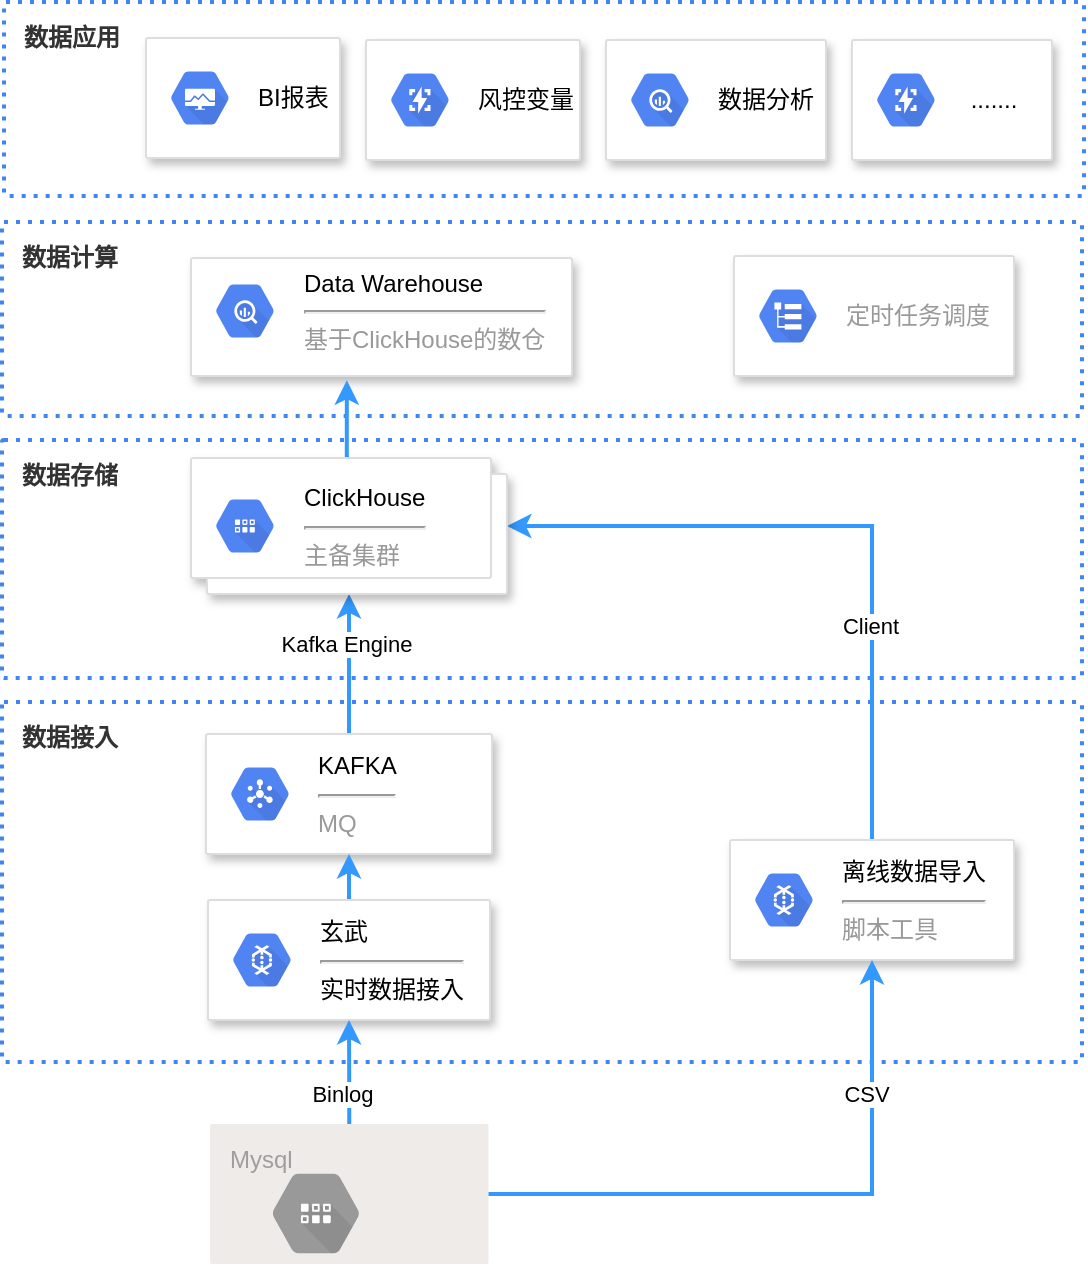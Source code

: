 <mxfile version="16.1.0" type="github">
  <diagram id="d1ab7348-05c3-a1e3-ca4d-12c340fd6b49" name="Page-1">
    <mxGraphModel dx="1638" dy="742" grid="1" gridSize="10" guides="1" tooltips="1" connect="1" arrows="1" fold="1" page="1" pageScale="1" pageWidth="1169" pageHeight="827" background="none" math="0" shadow="0">
      <root>
        <mxCell id="0" />
        <mxCell id="1" parent="0" />
        <mxCell id="nKkKjA_qCFoO7XmgPcaf-474" value="数据计算" style="rounded=1;absoluteArcSize=1;arcSize=2;html=1;strokeColor=#4284F3;gradientColor=none;shadow=0;dashed=1;fontSize=12;fontColor=#333333;align=left;verticalAlign=top;spacing=10;spacingTop=-4;fillColor=none;dashPattern=1 2;strokeWidth=2;fontStyle=1" parent="1" vertex="1">
          <mxGeometry x="15" y="160" width="540" height="97" as="geometry" />
        </mxCell>
        <mxCell id="nKkKjA_qCFoO7XmgPcaf-463" value="数据存储" style="rounded=1;absoluteArcSize=1;arcSize=2;html=1;strokeColor=#4284F3;gradientColor=none;shadow=0;dashed=1;fontSize=12;fontColor=#333333;align=left;verticalAlign=top;spacing=10;spacingTop=-4;fillColor=none;dashPattern=1 2;strokeWidth=2;fontStyle=1" parent="1" vertex="1">
          <mxGeometry x="15" y="269" width="540" height="119" as="geometry" />
        </mxCell>
        <mxCell id="341" value="数据接入" style="rounded=1;absoluteArcSize=1;arcSize=2;html=1;strokeColor=#4284F3;gradientColor=none;shadow=0;dashed=1;fontSize=12;fontColor=#333333;align=left;verticalAlign=top;spacing=10;spacingTop=-4;fillColor=none;dashPattern=1 2;strokeWidth=2;fontStyle=1" parent="1" vertex="1">
          <mxGeometry x="15" y="400" width="540" height="180" as="geometry" />
        </mxCell>
        <mxCell id="384" value="" style="strokeColor=#dddddd;fillColor=#ffffff;shadow=1;strokeWidth=1;rounded=1;absoluteArcSize=1;arcSize=2;fontSize=12;fontColor=#9E9E9E;align=center;html=1;" parent="1" vertex="1">
          <mxGeometry x="109.5" y="178" width="190.5" height="59" as="geometry" />
        </mxCell>
        <mxCell id="385" value="&lt;font color=&quot;#000000&quot;&gt;Data Warehouse&lt;/font&gt;&lt;br&gt;&lt;hr&gt;基于ClickHouse的数仓" style="dashed=0;connectable=0;html=1;fillColor=#5184F3;strokeColor=none;shape=mxgraph.gcp2.hexIcon;prIcon=bigquery;part=1;labelPosition=right;verticalLabelPosition=middle;align=left;verticalAlign=top;spacingLeft=5;fontColor=#999999;fontSize=12;spacingTop=-8;" parent="384" vertex="1">
          <mxGeometry width="44" height="39" relative="1" as="geometry">
            <mxPoint x="5" y="7" as="offset" />
          </mxGeometry>
        </mxCell>
        <mxCell id="nKkKjA_qCFoO7XmgPcaf-471" style="edgeStyle=orthogonalEdgeStyle;rounded=0;orthogonalLoop=1;jettySize=auto;html=1;exitX=0.5;exitY=0;exitDx=0;exitDy=0;entryX=1;entryY=0.5;entryDx=0;entryDy=0;fontColor=#000000;strokeColor=#3399FF;strokeWidth=2;" parent="1" source="nKkKjA_qCFoO7XmgPcaf-421" target="nKkKjA_qCFoO7XmgPcaf-455" edge="1">
          <mxGeometry relative="1" as="geometry" />
        </mxCell>
        <mxCell id="nKkKjA_qCFoO7XmgPcaf-472" value="Client" style="edgeLabel;html=1;align=center;verticalAlign=middle;resizable=0;points=[];fontColor=#000000;" parent="nKkKjA_qCFoO7XmgPcaf-471" vertex="1" connectable="0">
          <mxGeometry x="-0.368" y="1" relative="1" as="geometry">
            <mxPoint as="offset" />
          </mxGeometry>
        </mxCell>
        <mxCell id="nKkKjA_qCFoO7XmgPcaf-421" value="" style="strokeColor=#dddddd;shadow=1;strokeWidth=1;rounded=1;absoluteArcSize=1;arcSize=2;fontColor=#333333;fillColor=#FFFFFF;" parent="1" vertex="1">
          <mxGeometry x="379" y="469" width="142" height="60" as="geometry" />
        </mxCell>
        <mxCell id="nKkKjA_qCFoO7XmgPcaf-422" value="&lt;font color=&quot;#000000&quot;&gt;离线数据导入&lt;/font&gt;&lt;hr&gt;脚本工具" style="sketch=0;dashed=0;connectable=0;html=1;fillColor=#5184F3;strokeColor=none;shape=mxgraph.gcp2.hexIcon;prIcon=cloud_dataflow;part=1;labelPosition=right;verticalLabelPosition=middle;align=left;verticalAlign=middle;spacingLeft=5;fontColor=#999999;fontSize=12;" parent="nKkKjA_qCFoO7XmgPcaf-421" vertex="1">
          <mxGeometry y="0.5" width="44" height="39" relative="1" as="geometry">
            <mxPoint x="5" y="-19.5" as="offset" />
          </mxGeometry>
        </mxCell>
        <mxCell id="nKkKjA_qCFoO7XmgPcaf-469" style="edgeStyle=orthogonalEdgeStyle;rounded=0;orthogonalLoop=1;jettySize=auto;html=1;exitX=0.5;exitY=0;exitDx=0;exitDy=0;entryX=0.5;entryY=1;entryDx=0;entryDy=0;fontColor=#000000;strokeColor=#3399FF;strokeWidth=2;" parent="1" source="nKkKjA_qCFoO7XmgPcaf-423" target="nKkKjA_qCFoO7XmgPcaf-455" edge="1">
          <mxGeometry relative="1" as="geometry" />
        </mxCell>
        <mxCell id="nKkKjA_qCFoO7XmgPcaf-473" value="Kafka Engine" style="edgeLabel;html=1;align=center;verticalAlign=middle;resizable=0;points=[];fontColor=#000000;" parent="nKkKjA_qCFoO7XmgPcaf-469" vertex="1" connectable="0">
          <mxGeometry x="0.299" y="2" relative="1" as="geometry">
            <mxPoint as="offset" />
          </mxGeometry>
        </mxCell>
        <mxCell id="nKkKjA_qCFoO7XmgPcaf-423" value="" style="strokeColor=#dddddd;shadow=1;strokeWidth=1;rounded=1;absoluteArcSize=1;arcSize=2;fontColor=#333333;fillColor=#FFFFFF;" parent="1" vertex="1">
          <mxGeometry x="117" y="416" width="143" height="60" as="geometry" />
        </mxCell>
        <mxCell id="nKkKjA_qCFoO7XmgPcaf-424" value="&lt;font color=&quot;#000000&quot;&gt;KAFKA&lt;br&gt;&lt;/font&gt;&lt;hr&gt;MQ" style="sketch=0;dashed=0;connectable=0;html=1;fillColor=#5184F3;strokeColor=none;shape=mxgraph.gcp2.hexIcon;prIcon=cloud_pubsub;part=1;labelPosition=right;verticalLabelPosition=middle;align=left;verticalAlign=middle;spacingLeft=5;fontColor=#999999;fontSize=12;" parent="nKkKjA_qCFoO7XmgPcaf-423" vertex="1">
          <mxGeometry y="0.5" width="44" height="39" relative="1" as="geometry">
            <mxPoint x="5" y="-19.5" as="offset" />
          </mxGeometry>
        </mxCell>
        <mxCell id="nKkKjA_qCFoO7XmgPcaf-462" style="edgeStyle=orthogonalEdgeStyle;rounded=0;orthogonalLoop=1;jettySize=auto;html=1;exitX=0.5;exitY=0;exitDx=0;exitDy=0;fontColor=#000000;strokeColor=#3399FF;strokeWidth=2;" parent="1" source="nKkKjA_qCFoO7XmgPcaf-436" target="nKkKjA_qCFoO7XmgPcaf-423" edge="1">
          <mxGeometry relative="1" as="geometry" />
        </mxCell>
        <mxCell id="nKkKjA_qCFoO7XmgPcaf-436" value="" style="strokeColor=#dddddd;shadow=1;strokeWidth=1;rounded=1;absoluteArcSize=1;arcSize=2;fontColor=#000000;fillColor=#FFFFFF;" parent="1" vertex="1">
          <mxGeometry x="118" y="499" width="141" height="60" as="geometry" />
        </mxCell>
        <mxCell id="nKkKjA_qCFoO7XmgPcaf-437" value="&lt;font color=&quot;#000000&quot;&gt;玄武&lt;/font&gt;&lt;hr&gt;&lt;font color=&quot;#000000&quot;&gt;实时数据接入&lt;/font&gt;" style="sketch=0;dashed=0;connectable=0;html=1;fillColor=#5184F3;strokeColor=none;shape=mxgraph.gcp2.hexIcon;prIcon=cloud_dataflow;part=1;labelPosition=right;verticalLabelPosition=middle;align=left;verticalAlign=middle;spacingLeft=5;fontColor=#999999;fontSize=12;" parent="nKkKjA_qCFoO7XmgPcaf-436" vertex="1">
          <mxGeometry y="0.5" width="44" height="39" relative="1" as="geometry">
            <mxPoint x="5" y="-19.5" as="offset" />
          </mxGeometry>
        </mxCell>
        <mxCell id="nKkKjA_qCFoO7XmgPcaf-475" style="edgeStyle=orthogonalEdgeStyle;rounded=0;orthogonalLoop=1;jettySize=auto;html=1;exitX=0.5;exitY=0;exitDx=0;exitDy=0;entryX=0.409;entryY=1.036;entryDx=0;entryDy=0;entryPerimeter=0;fontColor=#000000;strokeColor=#3399FF;strokeWidth=2;" parent="1" source="nKkKjA_qCFoO7XmgPcaf-455" target="384" edge="1">
          <mxGeometry relative="1" as="geometry" />
        </mxCell>
        <mxCell id="nKkKjA_qCFoO7XmgPcaf-455" value="" style="shape=mxgraph.gcp2.doubleRect;strokeColor=#dddddd;shadow=1;strokeWidth=1;fontColor=#000000;fillColor=#FFFFFF;" parent="1" vertex="1">
          <mxGeometry x="109.5" y="278" width="158" height="68" as="geometry" />
        </mxCell>
        <mxCell id="nKkKjA_qCFoO7XmgPcaf-456" value="&lt;font color=&quot;#000000&quot;&gt;ClickHouse&lt;/font&gt;&lt;hr&gt;主备集群" style="sketch=0;dashed=0;connectable=0;html=1;fillColor=#5184F3;strokeColor=none;shape=mxgraph.gcp2.hexIcon;prIcon=cloud_datastore;part=1;labelPosition=right;verticalLabelPosition=middle;align=left;verticalAlign=middle;spacingLeft=5;fontColor=#999999;fontSize=12;" parent="nKkKjA_qCFoO7XmgPcaf-455" vertex="1">
          <mxGeometry y="0.5" width="44" height="39" relative="1" as="geometry">
            <mxPoint x="5" y="-19.5" as="offset" />
          </mxGeometry>
        </mxCell>
        <mxCell id="nKkKjA_qCFoO7XmgPcaf-457" value="" style="group" parent="1" vertex="1" connectable="0">
          <mxGeometry x="119" y="611" width="139.25" height="74" as="geometry" />
        </mxCell>
        <mxCell id="356" value="Mysql" style="rounded=1;absoluteArcSize=1;arcSize=2;html=1;strokeColor=none;gradientColor=none;shadow=0;dashed=0;fontSize=12;fontColor=#9E9E9E;align=left;verticalAlign=top;spacing=10;spacingTop=-4;fillColor=#EFEBE9;" parent="nKkKjA_qCFoO7XmgPcaf-457" vertex="1">
          <mxGeometry width="139.25" height="70" as="geometry" />
        </mxCell>
        <mxCell id="nKkKjA_qCFoO7XmgPcaf-431" value="" style="sketch=0;html=1;fillColor=#999999;strokeColor=none;verticalAlign=top;labelPosition=center;verticalLabelPosition=bottom;align=center;spacingTop=-6;fontSize=11;fontStyle=1;fontColor=#999999;shape=mxgraph.gcp2.hexIcon;prIcon=cloud_datastore" parent="nKkKjA_qCFoO7XmgPcaf-457" vertex="1">
          <mxGeometry x="20" y="15.5" width="66" height="58.5" as="geometry" />
        </mxCell>
        <mxCell id="nKkKjA_qCFoO7XmgPcaf-458" style="edgeStyle=orthogonalEdgeStyle;rounded=0;orthogonalLoop=1;jettySize=auto;html=1;exitX=0.5;exitY=0;exitDx=0;exitDy=0;entryX=0.5;entryY=1;entryDx=0;entryDy=0;fontColor=#000000;strokeColor=#3399FF;strokeWidth=2;" parent="1" source="356" target="nKkKjA_qCFoO7XmgPcaf-436" edge="1">
          <mxGeometry relative="1" as="geometry" />
        </mxCell>
        <mxCell id="nKkKjA_qCFoO7XmgPcaf-460" value="Binlog" style="edgeLabel;html=1;align=center;verticalAlign=middle;resizable=0;points=[];fontColor=#000000;" parent="nKkKjA_qCFoO7XmgPcaf-458" vertex="1" connectable="0">
          <mxGeometry x="-0.4" y="4" relative="1" as="geometry">
            <mxPoint as="offset" />
          </mxGeometry>
        </mxCell>
        <mxCell id="nKkKjA_qCFoO7XmgPcaf-459" style="edgeStyle=orthogonalEdgeStyle;rounded=0;orthogonalLoop=1;jettySize=auto;html=1;exitX=1;exitY=0.5;exitDx=0;exitDy=0;fontColor=#000000;strokeColor=#3399FF;strokeWidth=2;" parent="1" source="356" target="nKkKjA_qCFoO7XmgPcaf-421" edge="1">
          <mxGeometry relative="1" as="geometry" />
        </mxCell>
        <mxCell id="nKkKjA_qCFoO7XmgPcaf-461" value="CSV" style="edgeLabel;html=1;align=center;verticalAlign=middle;resizable=0;points=[];fontColor=#000000;" parent="nKkKjA_qCFoO7XmgPcaf-459" vertex="1" connectable="0">
          <mxGeometry x="0.57" y="3" relative="1" as="geometry">
            <mxPoint as="offset" />
          </mxGeometry>
        </mxCell>
        <mxCell id="nKkKjA_qCFoO7XmgPcaf-476" value="数据应用" style="rounded=1;absoluteArcSize=1;arcSize=2;html=1;strokeColor=#4284F3;gradientColor=none;shadow=0;dashed=1;fontSize=12;fontColor=#333333;align=left;verticalAlign=top;spacing=10;spacingTop=-4;fillColor=none;dashPattern=1 2;strokeWidth=2;fontStyle=1" parent="1" vertex="1">
          <mxGeometry x="16" y="50" width="540" height="97" as="geometry" />
        </mxCell>
        <mxCell id="nKkKjA_qCFoO7XmgPcaf-477" value="" style="strokeColor=#dddddd;shadow=1;strokeWidth=1;rounded=1;absoluteArcSize=1;arcSize=2;fontColor=#000000;fillColor=#FFFFFF;" parent="1" vertex="1">
          <mxGeometry x="87" y="68" width="97" height="60" as="geometry" />
        </mxCell>
        <mxCell id="nKkKjA_qCFoO7XmgPcaf-478" value="BI报表" style="sketch=0;dashed=0;connectable=0;html=1;fillColor=#5184F3;strokeColor=none;shape=mxgraph.gcp2.hexIcon;prIcon=cloud_deployment_manager;part=1;labelPosition=right;verticalLabelPosition=middle;align=left;verticalAlign=middle;spacingLeft=5;fontColor=#000000;fontSize=12;" parent="nKkKjA_qCFoO7XmgPcaf-477" vertex="1">
          <mxGeometry y="0.5" width="44" height="39" relative="1" as="geometry">
            <mxPoint x="5" y="-19.5" as="offset" />
          </mxGeometry>
        </mxCell>
        <mxCell id="nKkKjA_qCFoO7XmgPcaf-479" value="" style="strokeColor=#dddddd;shadow=1;strokeWidth=1;rounded=1;absoluteArcSize=1;arcSize=2;fontColor=#000000;fillColor=#FFFFFF;" parent="1" vertex="1">
          <mxGeometry x="197" y="69" width="107" height="60" as="geometry" />
        </mxCell>
        <mxCell id="nKkKjA_qCFoO7XmgPcaf-480" value="&lt;font color=&quot;#000000&quot;&gt;风控变量&lt;/font&gt;" style="sketch=0;dashed=0;connectable=0;html=1;fillColor=#5184F3;strokeColor=none;shape=mxgraph.gcp2.hexIcon;prIcon=debugger;part=1;labelPosition=right;verticalLabelPosition=middle;align=left;verticalAlign=middle;spacingLeft=5;fontColor=#999999;fontSize=12;" parent="nKkKjA_qCFoO7XmgPcaf-479" vertex="1">
          <mxGeometry y="0.5" width="44" height="39" relative="1" as="geometry">
            <mxPoint x="5" y="-19.5" as="offset" />
          </mxGeometry>
        </mxCell>
        <mxCell id="nKkKjA_qCFoO7XmgPcaf-481" value="" style="strokeColor=#dddddd;shadow=1;strokeWidth=1;rounded=1;absoluteArcSize=1;arcSize=2;fontColor=#000000;fillColor=#FFFFFF;" parent="1" vertex="1">
          <mxGeometry x="381" y="177" width="140" height="60" as="geometry" />
        </mxCell>
        <mxCell id="nKkKjA_qCFoO7XmgPcaf-482" value="定时任务调度" style="sketch=0;dashed=0;connectable=0;html=1;fillColor=#5184F3;strokeColor=none;shape=mxgraph.gcp2.hexIcon;prIcon=logging;part=1;labelPosition=right;verticalLabelPosition=middle;align=left;verticalAlign=middle;spacingLeft=5;fontColor=#999999;fontSize=12;" parent="nKkKjA_qCFoO7XmgPcaf-481" vertex="1">
          <mxGeometry y="0.5" width="44" height="39" relative="1" as="geometry">
            <mxPoint x="5" y="-19.5" as="offset" />
          </mxGeometry>
        </mxCell>
        <mxCell id="nKkKjA_qCFoO7XmgPcaf-484" value="" style="strokeColor=#dddddd;shadow=1;strokeWidth=1;rounded=1;absoluteArcSize=1;arcSize=2;fontColor=#000000;fillColor=#FFFFFF;" parent="1" vertex="1">
          <mxGeometry x="440" y="69" width="100" height="60" as="geometry" />
        </mxCell>
        <mxCell id="nKkKjA_qCFoO7XmgPcaf-485" value="&lt;font color=&quot;#000000&quot;&gt;&amp;nbsp;.......&lt;/font&gt;" style="sketch=0;dashed=0;connectable=0;html=1;fillColor=#5184F3;strokeColor=none;shape=mxgraph.gcp2.hexIcon;prIcon=debugger;part=1;labelPosition=right;verticalLabelPosition=middle;align=left;verticalAlign=middle;spacingLeft=5;fontColor=#999999;fontSize=12;" parent="nKkKjA_qCFoO7XmgPcaf-484" vertex="1">
          <mxGeometry y="0.5" width="44" height="39" relative="1" as="geometry">
            <mxPoint x="5" y="-19.5" as="offset" />
          </mxGeometry>
        </mxCell>
        <mxCell id="CgKmmyuaA6N80g8NTa3G-411" value="" style="strokeColor=#dddddd;shadow=1;strokeWidth=1;rounded=1;absoluteArcSize=1;arcSize=2;fontColor=#000000;" vertex="1" parent="1">
          <mxGeometry x="317" y="69" width="110" height="60" as="geometry" />
        </mxCell>
        <mxCell id="CgKmmyuaA6N80g8NTa3G-412" value="&lt;font color=&quot;#000000&quot;&gt;数据分析&lt;/font&gt;" style="sketch=0;dashed=0;connectable=0;html=1;fillColor=#5184F3;strokeColor=none;shape=mxgraph.gcp2.hexIcon;prIcon=bigquery;part=1;labelPosition=right;verticalLabelPosition=middle;align=left;verticalAlign=middle;spacingLeft=5;fontColor=#999999;fontSize=12;" vertex="1" parent="CgKmmyuaA6N80g8NTa3G-411">
          <mxGeometry y="0.5" width="44" height="39" relative="1" as="geometry">
            <mxPoint x="5" y="-19.5" as="offset" />
          </mxGeometry>
        </mxCell>
      </root>
    </mxGraphModel>
  </diagram>
</mxfile>
